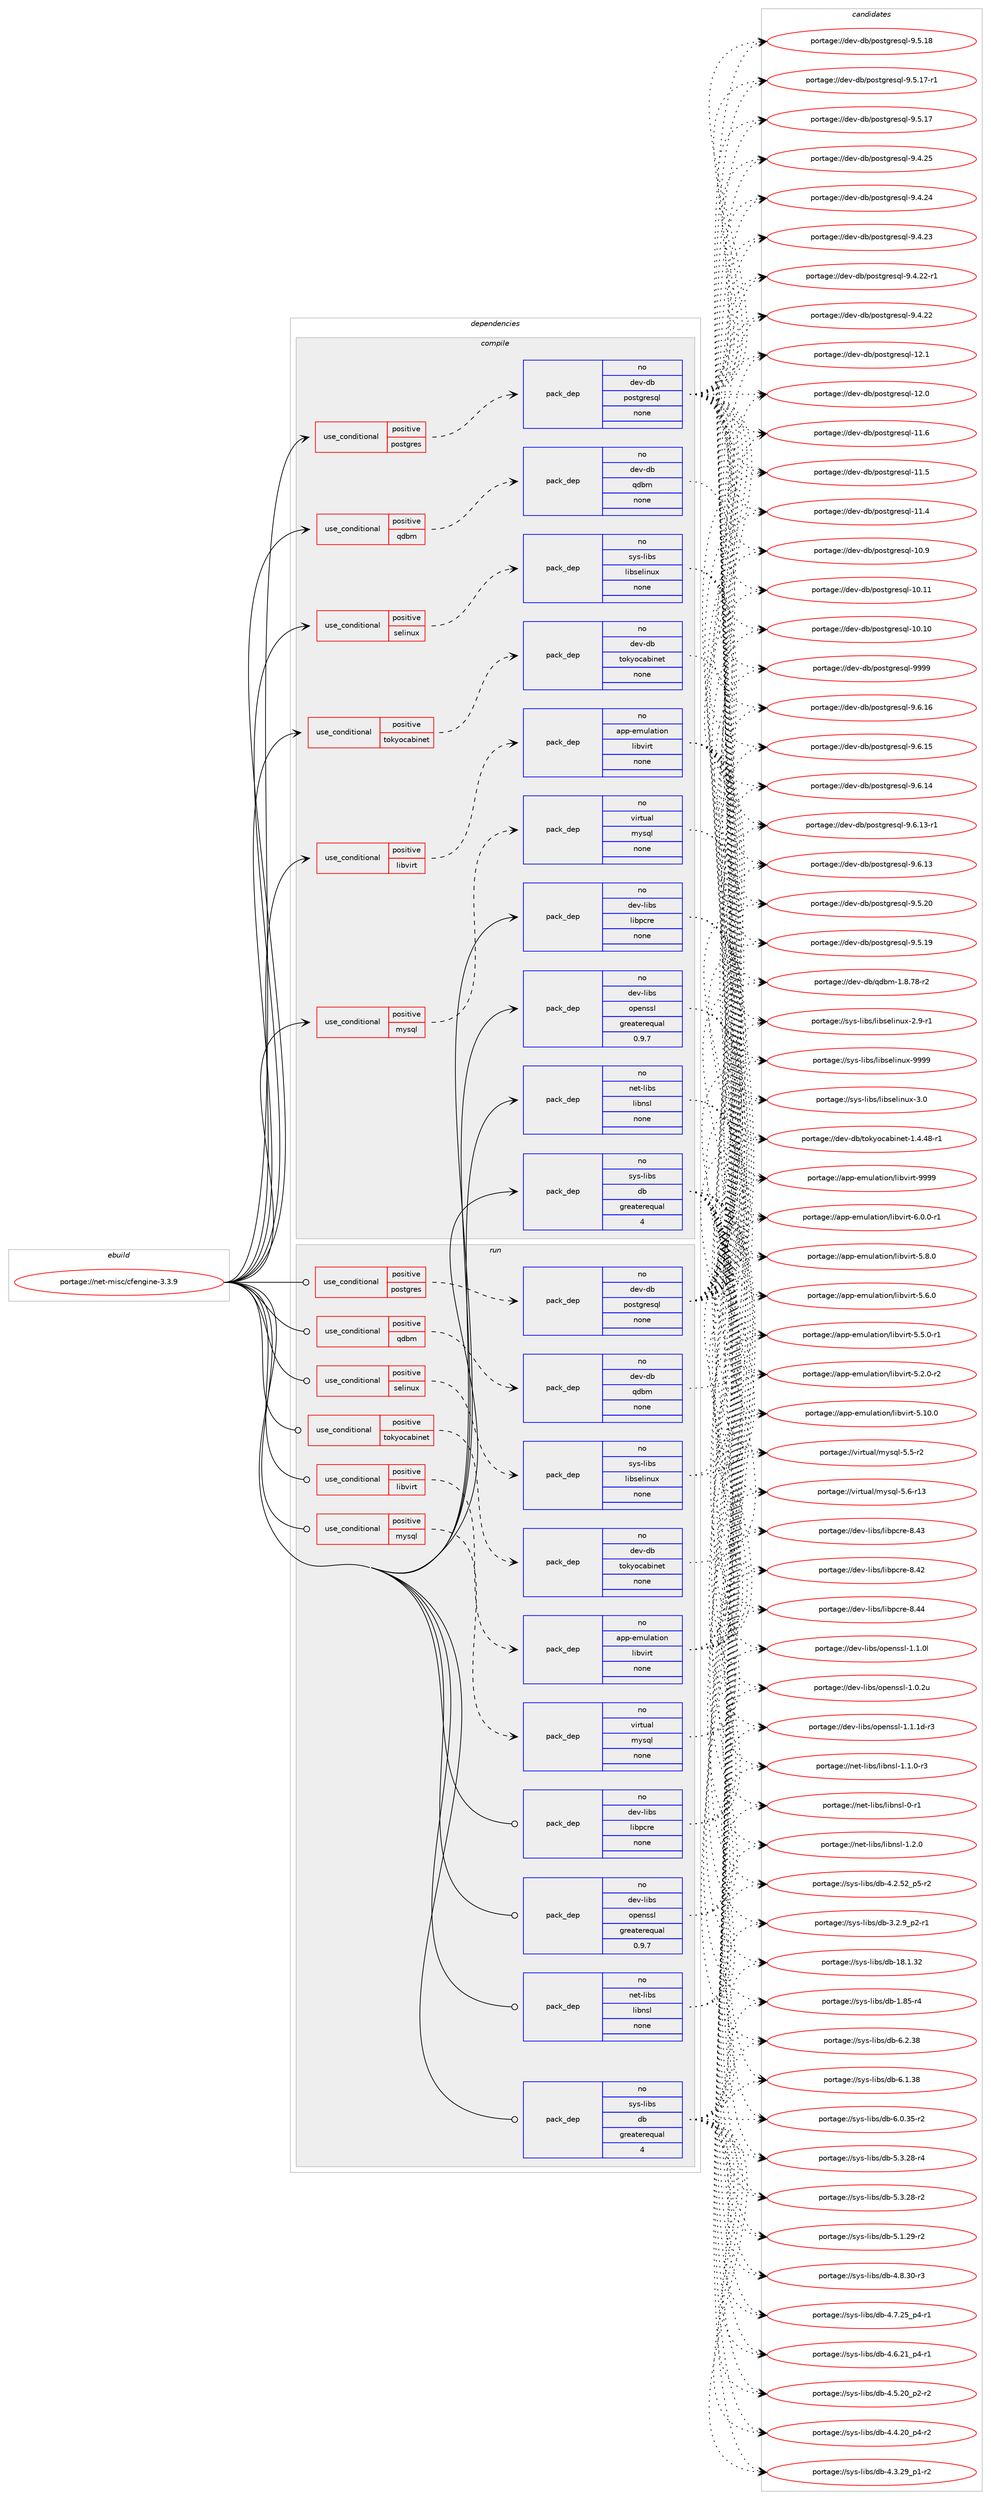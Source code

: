 digraph prolog {

# *************
# Graph options
# *************

newrank=true;
concentrate=true;
compound=true;
graph [rankdir=LR,fontname=Helvetica,fontsize=10,ranksep=1.5];#, ranksep=2.5, nodesep=0.2];
edge  [arrowhead=vee];
node  [fontname=Helvetica,fontsize=10];

# **********
# The ebuild
# **********

subgraph cluster_leftcol {
color=gray;
rank=same;
label=<<i>ebuild</i>>;
id [label="portage://net-misc/cfengine-3.3.9", color=red, width=4, href="../net-misc/cfengine-3.3.9.svg"];
}

# ****************
# The dependencies
# ****************

subgraph cluster_midcol {
color=gray;
label=<<i>dependencies</i>>;
subgraph cluster_compile {
fillcolor="#eeeeee";
style=filled;
label=<<i>compile</i>>;
subgraph cond27557 {
dependency131387 [label=<<TABLE BORDER="0" CELLBORDER="1" CELLSPACING="0" CELLPADDING="4"><TR><TD ROWSPAN="3" CELLPADDING="10">use_conditional</TD></TR><TR><TD>positive</TD></TR><TR><TD>libvirt</TD></TR></TABLE>>, shape=none, color=red];
subgraph pack101651 {
dependency131388 [label=<<TABLE BORDER="0" CELLBORDER="1" CELLSPACING="0" CELLPADDING="4" WIDTH="220"><TR><TD ROWSPAN="6" CELLPADDING="30">pack_dep</TD></TR><TR><TD WIDTH="110">no</TD></TR><TR><TD>app-emulation</TD></TR><TR><TD>libvirt</TD></TR><TR><TD>none</TD></TR><TR><TD></TD></TR></TABLE>>, shape=none, color=blue];
}
dependency131387:e -> dependency131388:w [weight=20,style="dashed",arrowhead="vee"];
}
id:e -> dependency131387:w [weight=20,style="solid",arrowhead="vee"];
subgraph cond27558 {
dependency131389 [label=<<TABLE BORDER="0" CELLBORDER="1" CELLSPACING="0" CELLPADDING="4"><TR><TD ROWSPAN="3" CELLPADDING="10">use_conditional</TD></TR><TR><TD>positive</TD></TR><TR><TD>mysql</TD></TR></TABLE>>, shape=none, color=red];
subgraph pack101652 {
dependency131390 [label=<<TABLE BORDER="0" CELLBORDER="1" CELLSPACING="0" CELLPADDING="4" WIDTH="220"><TR><TD ROWSPAN="6" CELLPADDING="30">pack_dep</TD></TR><TR><TD WIDTH="110">no</TD></TR><TR><TD>virtual</TD></TR><TR><TD>mysql</TD></TR><TR><TD>none</TD></TR><TR><TD></TD></TR></TABLE>>, shape=none, color=blue];
}
dependency131389:e -> dependency131390:w [weight=20,style="dashed",arrowhead="vee"];
}
id:e -> dependency131389:w [weight=20,style="solid",arrowhead="vee"];
subgraph cond27559 {
dependency131391 [label=<<TABLE BORDER="0" CELLBORDER="1" CELLSPACING="0" CELLPADDING="4"><TR><TD ROWSPAN="3" CELLPADDING="10">use_conditional</TD></TR><TR><TD>positive</TD></TR><TR><TD>postgres</TD></TR></TABLE>>, shape=none, color=red];
subgraph pack101653 {
dependency131392 [label=<<TABLE BORDER="0" CELLBORDER="1" CELLSPACING="0" CELLPADDING="4" WIDTH="220"><TR><TD ROWSPAN="6" CELLPADDING="30">pack_dep</TD></TR><TR><TD WIDTH="110">no</TD></TR><TR><TD>dev-db</TD></TR><TR><TD>postgresql</TD></TR><TR><TD>none</TD></TR><TR><TD></TD></TR></TABLE>>, shape=none, color=blue];
}
dependency131391:e -> dependency131392:w [weight=20,style="dashed",arrowhead="vee"];
}
id:e -> dependency131391:w [weight=20,style="solid",arrowhead="vee"];
subgraph cond27560 {
dependency131393 [label=<<TABLE BORDER="0" CELLBORDER="1" CELLSPACING="0" CELLPADDING="4"><TR><TD ROWSPAN="3" CELLPADDING="10">use_conditional</TD></TR><TR><TD>positive</TD></TR><TR><TD>qdbm</TD></TR></TABLE>>, shape=none, color=red];
subgraph pack101654 {
dependency131394 [label=<<TABLE BORDER="0" CELLBORDER="1" CELLSPACING="0" CELLPADDING="4" WIDTH="220"><TR><TD ROWSPAN="6" CELLPADDING="30">pack_dep</TD></TR><TR><TD WIDTH="110">no</TD></TR><TR><TD>dev-db</TD></TR><TR><TD>qdbm</TD></TR><TR><TD>none</TD></TR><TR><TD></TD></TR></TABLE>>, shape=none, color=blue];
}
dependency131393:e -> dependency131394:w [weight=20,style="dashed",arrowhead="vee"];
}
id:e -> dependency131393:w [weight=20,style="solid",arrowhead="vee"];
subgraph cond27561 {
dependency131395 [label=<<TABLE BORDER="0" CELLBORDER="1" CELLSPACING="0" CELLPADDING="4"><TR><TD ROWSPAN="3" CELLPADDING="10">use_conditional</TD></TR><TR><TD>positive</TD></TR><TR><TD>selinux</TD></TR></TABLE>>, shape=none, color=red];
subgraph pack101655 {
dependency131396 [label=<<TABLE BORDER="0" CELLBORDER="1" CELLSPACING="0" CELLPADDING="4" WIDTH="220"><TR><TD ROWSPAN="6" CELLPADDING="30">pack_dep</TD></TR><TR><TD WIDTH="110">no</TD></TR><TR><TD>sys-libs</TD></TR><TR><TD>libselinux</TD></TR><TR><TD>none</TD></TR><TR><TD></TD></TR></TABLE>>, shape=none, color=blue];
}
dependency131395:e -> dependency131396:w [weight=20,style="dashed",arrowhead="vee"];
}
id:e -> dependency131395:w [weight=20,style="solid",arrowhead="vee"];
subgraph cond27562 {
dependency131397 [label=<<TABLE BORDER="0" CELLBORDER="1" CELLSPACING="0" CELLPADDING="4"><TR><TD ROWSPAN="3" CELLPADDING="10">use_conditional</TD></TR><TR><TD>positive</TD></TR><TR><TD>tokyocabinet</TD></TR></TABLE>>, shape=none, color=red];
subgraph pack101656 {
dependency131398 [label=<<TABLE BORDER="0" CELLBORDER="1" CELLSPACING="0" CELLPADDING="4" WIDTH="220"><TR><TD ROWSPAN="6" CELLPADDING="30">pack_dep</TD></TR><TR><TD WIDTH="110">no</TD></TR><TR><TD>dev-db</TD></TR><TR><TD>tokyocabinet</TD></TR><TR><TD>none</TD></TR><TR><TD></TD></TR></TABLE>>, shape=none, color=blue];
}
dependency131397:e -> dependency131398:w [weight=20,style="dashed",arrowhead="vee"];
}
id:e -> dependency131397:w [weight=20,style="solid",arrowhead="vee"];
subgraph pack101657 {
dependency131399 [label=<<TABLE BORDER="0" CELLBORDER="1" CELLSPACING="0" CELLPADDING="4" WIDTH="220"><TR><TD ROWSPAN="6" CELLPADDING="30">pack_dep</TD></TR><TR><TD WIDTH="110">no</TD></TR><TR><TD>dev-libs</TD></TR><TR><TD>libpcre</TD></TR><TR><TD>none</TD></TR><TR><TD></TD></TR></TABLE>>, shape=none, color=blue];
}
id:e -> dependency131399:w [weight=20,style="solid",arrowhead="vee"];
subgraph pack101658 {
dependency131400 [label=<<TABLE BORDER="0" CELLBORDER="1" CELLSPACING="0" CELLPADDING="4" WIDTH="220"><TR><TD ROWSPAN="6" CELLPADDING="30">pack_dep</TD></TR><TR><TD WIDTH="110">no</TD></TR><TR><TD>dev-libs</TD></TR><TR><TD>openssl</TD></TR><TR><TD>greaterequal</TD></TR><TR><TD>0.9.7</TD></TR></TABLE>>, shape=none, color=blue];
}
id:e -> dependency131400:w [weight=20,style="solid",arrowhead="vee"];
subgraph pack101659 {
dependency131401 [label=<<TABLE BORDER="0" CELLBORDER="1" CELLSPACING="0" CELLPADDING="4" WIDTH="220"><TR><TD ROWSPAN="6" CELLPADDING="30">pack_dep</TD></TR><TR><TD WIDTH="110">no</TD></TR><TR><TD>net-libs</TD></TR><TR><TD>libnsl</TD></TR><TR><TD>none</TD></TR><TR><TD></TD></TR></TABLE>>, shape=none, color=blue];
}
id:e -> dependency131401:w [weight=20,style="solid",arrowhead="vee"];
subgraph pack101660 {
dependency131402 [label=<<TABLE BORDER="0" CELLBORDER="1" CELLSPACING="0" CELLPADDING="4" WIDTH="220"><TR><TD ROWSPAN="6" CELLPADDING="30">pack_dep</TD></TR><TR><TD WIDTH="110">no</TD></TR><TR><TD>sys-libs</TD></TR><TR><TD>db</TD></TR><TR><TD>greaterequal</TD></TR><TR><TD>4</TD></TR></TABLE>>, shape=none, color=blue];
}
id:e -> dependency131402:w [weight=20,style="solid",arrowhead="vee"];
}
subgraph cluster_compileandrun {
fillcolor="#eeeeee";
style=filled;
label=<<i>compile and run</i>>;
}
subgraph cluster_run {
fillcolor="#eeeeee";
style=filled;
label=<<i>run</i>>;
subgraph cond27563 {
dependency131403 [label=<<TABLE BORDER="0" CELLBORDER="1" CELLSPACING="0" CELLPADDING="4"><TR><TD ROWSPAN="3" CELLPADDING="10">use_conditional</TD></TR><TR><TD>positive</TD></TR><TR><TD>libvirt</TD></TR></TABLE>>, shape=none, color=red];
subgraph pack101661 {
dependency131404 [label=<<TABLE BORDER="0" CELLBORDER="1" CELLSPACING="0" CELLPADDING="4" WIDTH="220"><TR><TD ROWSPAN="6" CELLPADDING="30">pack_dep</TD></TR><TR><TD WIDTH="110">no</TD></TR><TR><TD>app-emulation</TD></TR><TR><TD>libvirt</TD></TR><TR><TD>none</TD></TR><TR><TD></TD></TR></TABLE>>, shape=none, color=blue];
}
dependency131403:e -> dependency131404:w [weight=20,style="dashed",arrowhead="vee"];
}
id:e -> dependency131403:w [weight=20,style="solid",arrowhead="odot"];
subgraph cond27564 {
dependency131405 [label=<<TABLE BORDER="0" CELLBORDER="1" CELLSPACING="0" CELLPADDING="4"><TR><TD ROWSPAN="3" CELLPADDING="10">use_conditional</TD></TR><TR><TD>positive</TD></TR><TR><TD>mysql</TD></TR></TABLE>>, shape=none, color=red];
subgraph pack101662 {
dependency131406 [label=<<TABLE BORDER="0" CELLBORDER="1" CELLSPACING="0" CELLPADDING="4" WIDTH="220"><TR><TD ROWSPAN="6" CELLPADDING="30">pack_dep</TD></TR><TR><TD WIDTH="110">no</TD></TR><TR><TD>virtual</TD></TR><TR><TD>mysql</TD></TR><TR><TD>none</TD></TR><TR><TD></TD></TR></TABLE>>, shape=none, color=blue];
}
dependency131405:e -> dependency131406:w [weight=20,style="dashed",arrowhead="vee"];
}
id:e -> dependency131405:w [weight=20,style="solid",arrowhead="odot"];
subgraph cond27565 {
dependency131407 [label=<<TABLE BORDER="0" CELLBORDER="1" CELLSPACING="0" CELLPADDING="4"><TR><TD ROWSPAN="3" CELLPADDING="10">use_conditional</TD></TR><TR><TD>positive</TD></TR><TR><TD>postgres</TD></TR></TABLE>>, shape=none, color=red];
subgraph pack101663 {
dependency131408 [label=<<TABLE BORDER="0" CELLBORDER="1" CELLSPACING="0" CELLPADDING="4" WIDTH="220"><TR><TD ROWSPAN="6" CELLPADDING="30">pack_dep</TD></TR><TR><TD WIDTH="110">no</TD></TR><TR><TD>dev-db</TD></TR><TR><TD>postgresql</TD></TR><TR><TD>none</TD></TR><TR><TD></TD></TR></TABLE>>, shape=none, color=blue];
}
dependency131407:e -> dependency131408:w [weight=20,style="dashed",arrowhead="vee"];
}
id:e -> dependency131407:w [weight=20,style="solid",arrowhead="odot"];
subgraph cond27566 {
dependency131409 [label=<<TABLE BORDER="0" CELLBORDER="1" CELLSPACING="0" CELLPADDING="4"><TR><TD ROWSPAN="3" CELLPADDING="10">use_conditional</TD></TR><TR><TD>positive</TD></TR><TR><TD>qdbm</TD></TR></TABLE>>, shape=none, color=red];
subgraph pack101664 {
dependency131410 [label=<<TABLE BORDER="0" CELLBORDER="1" CELLSPACING="0" CELLPADDING="4" WIDTH="220"><TR><TD ROWSPAN="6" CELLPADDING="30">pack_dep</TD></TR><TR><TD WIDTH="110">no</TD></TR><TR><TD>dev-db</TD></TR><TR><TD>qdbm</TD></TR><TR><TD>none</TD></TR><TR><TD></TD></TR></TABLE>>, shape=none, color=blue];
}
dependency131409:e -> dependency131410:w [weight=20,style="dashed",arrowhead="vee"];
}
id:e -> dependency131409:w [weight=20,style="solid",arrowhead="odot"];
subgraph cond27567 {
dependency131411 [label=<<TABLE BORDER="0" CELLBORDER="1" CELLSPACING="0" CELLPADDING="4"><TR><TD ROWSPAN="3" CELLPADDING="10">use_conditional</TD></TR><TR><TD>positive</TD></TR><TR><TD>selinux</TD></TR></TABLE>>, shape=none, color=red];
subgraph pack101665 {
dependency131412 [label=<<TABLE BORDER="0" CELLBORDER="1" CELLSPACING="0" CELLPADDING="4" WIDTH="220"><TR><TD ROWSPAN="6" CELLPADDING="30">pack_dep</TD></TR><TR><TD WIDTH="110">no</TD></TR><TR><TD>sys-libs</TD></TR><TR><TD>libselinux</TD></TR><TR><TD>none</TD></TR><TR><TD></TD></TR></TABLE>>, shape=none, color=blue];
}
dependency131411:e -> dependency131412:w [weight=20,style="dashed",arrowhead="vee"];
}
id:e -> dependency131411:w [weight=20,style="solid",arrowhead="odot"];
subgraph cond27568 {
dependency131413 [label=<<TABLE BORDER="0" CELLBORDER="1" CELLSPACING="0" CELLPADDING="4"><TR><TD ROWSPAN="3" CELLPADDING="10">use_conditional</TD></TR><TR><TD>positive</TD></TR><TR><TD>tokyocabinet</TD></TR></TABLE>>, shape=none, color=red];
subgraph pack101666 {
dependency131414 [label=<<TABLE BORDER="0" CELLBORDER="1" CELLSPACING="0" CELLPADDING="4" WIDTH="220"><TR><TD ROWSPAN="6" CELLPADDING="30">pack_dep</TD></TR><TR><TD WIDTH="110">no</TD></TR><TR><TD>dev-db</TD></TR><TR><TD>tokyocabinet</TD></TR><TR><TD>none</TD></TR><TR><TD></TD></TR></TABLE>>, shape=none, color=blue];
}
dependency131413:e -> dependency131414:w [weight=20,style="dashed",arrowhead="vee"];
}
id:e -> dependency131413:w [weight=20,style="solid",arrowhead="odot"];
subgraph pack101667 {
dependency131415 [label=<<TABLE BORDER="0" CELLBORDER="1" CELLSPACING="0" CELLPADDING="4" WIDTH="220"><TR><TD ROWSPAN="6" CELLPADDING="30">pack_dep</TD></TR><TR><TD WIDTH="110">no</TD></TR><TR><TD>dev-libs</TD></TR><TR><TD>libpcre</TD></TR><TR><TD>none</TD></TR><TR><TD></TD></TR></TABLE>>, shape=none, color=blue];
}
id:e -> dependency131415:w [weight=20,style="solid",arrowhead="odot"];
subgraph pack101668 {
dependency131416 [label=<<TABLE BORDER="0" CELLBORDER="1" CELLSPACING="0" CELLPADDING="4" WIDTH="220"><TR><TD ROWSPAN="6" CELLPADDING="30">pack_dep</TD></TR><TR><TD WIDTH="110">no</TD></TR><TR><TD>dev-libs</TD></TR><TR><TD>openssl</TD></TR><TR><TD>greaterequal</TD></TR><TR><TD>0.9.7</TD></TR></TABLE>>, shape=none, color=blue];
}
id:e -> dependency131416:w [weight=20,style="solid",arrowhead="odot"];
subgraph pack101669 {
dependency131417 [label=<<TABLE BORDER="0" CELLBORDER="1" CELLSPACING="0" CELLPADDING="4" WIDTH="220"><TR><TD ROWSPAN="6" CELLPADDING="30">pack_dep</TD></TR><TR><TD WIDTH="110">no</TD></TR><TR><TD>net-libs</TD></TR><TR><TD>libnsl</TD></TR><TR><TD>none</TD></TR><TR><TD></TD></TR></TABLE>>, shape=none, color=blue];
}
id:e -> dependency131417:w [weight=20,style="solid",arrowhead="odot"];
subgraph pack101670 {
dependency131418 [label=<<TABLE BORDER="0" CELLBORDER="1" CELLSPACING="0" CELLPADDING="4" WIDTH="220"><TR><TD ROWSPAN="6" CELLPADDING="30">pack_dep</TD></TR><TR><TD WIDTH="110">no</TD></TR><TR><TD>sys-libs</TD></TR><TR><TD>db</TD></TR><TR><TD>greaterequal</TD></TR><TR><TD>4</TD></TR></TABLE>>, shape=none, color=blue];
}
id:e -> dependency131418:w [weight=20,style="solid",arrowhead="odot"];
}
}

# **************
# The candidates
# **************

subgraph cluster_choices {
rank=same;
color=gray;
label=<<i>candidates</i>>;

subgraph choice101651 {
color=black;
nodesep=1;
choice97112112451011091171089711610511111047108105981181051141164557575757 [label="portage://app-emulation/libvirt-9999", color=red, width=4,href="../app-emulation/libvirt-9999.svg"];
choice97112112451011091171089711610511111047108105981181051141164554464846484511449 [label="portage://app-emulation/libvirt-6.0.0-r1", color=red, width=4,href="../app-emulation/libvirt-6.0.0-r1.svg"];
choice9711211245101109117108971161051111104710810598118105114116455346564648 [label="portage://app-emulation/libvirt-5.8.0", color=red, width=4,href="../app-emulation/libvirt-5.8.0.svg"];
choice9711211245101109117108971161051111104710810598118105114116455346544648 [label="portage://app-emulation/libvirt-5.6.0", color=red, width=4,href="../app-emulation/libvirt-5.6.0.svg"];
choice97112112451011091171089711610511111047108105981181051141164553465346484511449 [label="portage://app-emulation/libvirt-5.5.0-r1", color=red, width=4,href="../app-emulation/libvirt-5.5.0-r1.svg"];
choice97112112451011091171089711610511111047108105981181051141164553465046484511450 [label="portage://app-emulation/libvirt-5.2.0-r2", color=red, width=4,href="../app-emulation/libvirt-5.2.0-r2.svg"];
choice971121124510110911710897116105111110471081059811810511411645534649484648 [label="portage://app-emulation/libvirt-5.10.0", color=red, width=4,href="../app-emulation/libvirt-5.10.0.svg"];
dependency131388:e -> choice97112112451011091171089711610511111047108105981181051141164557575757:w [style=dotted,weight="100"];
dependency131388:e -> choice97112112451011091171089711610511111047108105981181051141164554464846484511449:w [style=dotted,weight="100"];
dependency131388:e -> choice9711211245101109117108971161051111104710810598118105114116455346564648:w [style=dotted,weight="100"];
dependency131388:e -> choice9711211245101109117108971161051111104710810598118105114116455346544648:w [style=dotted,weight="100"];
dependency131388:e -> choice97112112451011091171089711610511111047108105981181051141164553465346484511449:w [style=dotted,weight="100"];
dependency131388:e -> choice97112112451011091171089711610511111047108105981181051141164553465046484511450:w [style=dotted,weight="100"];
dependency131388:e -> choice971121124510110911710897116105111110471081059811810511411645534649484648:w [style=dotted,weight="100"];
}
subgraph choice101652 {
color=black;
nodesep=1;
choice118105114116117971084710912111511310845534654451144951 [label="portage://virtual/mysql-5.6-r13", color=red, width=4,href="../virtual/mysql-5.6-r13.svg"];
choice1181051141161179710847109121115113108455346534511450 [label="portage://virtual/mysql-5.5-r2", color=red, width=4,href="../virtual/mysql-5.5-r2.svg"];
dependency131390:e -> choice118105114116117971084710912111511310845534654451144951:w [style=dotted,weight="100"];
dependency131390:e -> choice1181051141161179710847109121115113108455346534511450:w [style=dotted,weight="100"];
}
subgraph choice101653 {
color=black;
nodesep=1;
choice1001011184510098471121111151161031141011151131084557575757 [label="portage://dev-db/postgresql-9999", color=red, width=4,href="../dev-db/postgresql-9999.svg"];
choice10010111845100984711211111511610311410111511310845574654464954 [label="portage://dev-db/postgresql-9.6.16", color=red, width=4,href="../dev-db/postgresql-9.6.16.svg"];
choice10010111845100984711211111511610311410111511310845574654464953 [label="portage://dev-db/postgresql-9.6.15", color=red, width=4,href="../dev-db/postgresql-9.6.15.svg"];
choice10010111845100984711211111511610311410111511310845574654464952 [label="portage://dev-db/postgresql-9.6.14", color=red, width=4,href="../dev-db/postgresql-9.6.14.svg"];
choice100101118451009847112111115116103114101115113108455746544649514511449 [label="portage://dev-db/postgresql-9.6.13-r1", color=red, width=4,href="../dev-db/postgresql-9.6.13-r1.svg"];
choice10010111845100984711211111511610311410111511310845574654464951 [label="portage://dev-db/postgresql-9.6.13", color=red, width=4,href="../dev-db/postgresql-9.6.13.svg"];
choice10010111845100984711211111511610311410111511310845574653465048 [label="portage://dev-db/postgresql-9.5.20", color=red, width=4,href="../dev-db/postgresql-9.5.20.svg"];
choice10010111845100984711211111511610311410111511310845574653464957 [label="portage://dev-db/postgresql-9.5.19", color=red, width=4,href="../dev-db/postgresql-9.5.19.svg"];
choice10010111845100984711211111511610311410111511310845574653464956 [label="portage://dev-db/postgresql-9.5.18", color=red, width=4,href="../dev-db/postgresql-9.5.18.svg"];
choice100101118451009847112111115116103114101115113108455746534649554511449 [label="portage://dev-db/postgresql-9.5.17-r1", color=red, width=4,href="../dev-db/postgresql-9.5.17-r1.svg"];
choice10010111845100984711211111511610311410111511310845574653464955 [label="portage://dev-db/postgresql-9.5.17", color=red, width=4,href="../dev-db/postgresql-9.5.17.svg"];
choice10010111845100984711211111511610311410111511310845574652465053 [label="portage://dev-db/postgresql-9.4.25", color=red, width=4,href="../dev-db/postgresql-9.4.25.svg"];
choice10010111845100984711211111511610311410111511310845574652465052 [label="portage://dev-db/postgresql-9.4.24", color=red, width=4,href="../dev-db/postgresql-9.4.24.svg"];
choice10010111845100984711211111511610311410111511310845574652465051 [label="portage://dev-db/postgresql-9.4.23", color=red, width=4,href="../dev-db/postgresql-9.4.23.svg"];
choice100101118451009847112111115116103114101115113108455746524650504511449 [label="portage://dev-db/postgresql-9.4.22-r1", color=red, width=4,href="../dev-db/postgresql-9.4.22-r1.svg"];
choice10010111845100984711211111511610311410111511310845574652465050 [label="portage://dev-db/postgresql-9.4.22", color=red, width=4,href="../dev-db/postgresql-9.4.22.svg"];
choice1001011184510098471121111151161031141011151131084549504649 [label="portage://dev-db/postgresql-12.1", color=red, width=4,href="../dev-db/postgresql-12.1.svg"];
choice1001011184510098471121111151161031141011151131084549504648 [label="portage://dev-db/postgresql-12.0", color=red, width=4,href="../dev-db/postgresql-12.0.svg"];
choice1001011184510098471121111151161031141011151131084549494654 [label="portage://dev-db/postgresql-11.6", color=red, width=4,href="../dev-db/postgresql-11.6.svg"];
choice1001011184510098471121111151161031141011151131084549494653 [label="portage://dev-db/postgresql-11.5", color=red, width=4,href="../dev-db/postgresql-11.5.svg"];
choice1001011184510098471121111151161031141011151131084549494652 [label="portage://dev-db/postgresql-11.4", color=red, width=4,href="../dev-db/postgresql-11.4.svg"];
choice1001011184510098471121111151161031141011151131084549484657 [label="portage://dev-db/postgresql-10.9", color=red, width=4,href="../dev-db/postgresql-10.9.svg"];
choice100101118451009847112111115116103114101115113108454948464949 [label="portage://dev-db/postgresql-10.11", color=red, width=4,href="../dev-db/postgresql-10.11.svg"];
choice100101118451009847112111115116103114101115113108454948464948 [label="portage://dev-db/postgresql-10.10", color=red, width=4,href="../dev-db/postgresql-10.10.svg"];
dependency131392:e -> choice1001011184510098471121111151161031141011151131084557575757:w [style=dotted,weight="100"];
dependency131392:e -> choice10010111845100984711211111511610311410111511310845574654464954:w [style=dotted,weight="100"];
dependency131392:e -> choice10010111845100984711211111511610311410111511310845574654464953:w [style=dotted,weight="100"];
dependency131392:e -> choice10010111845100984711211111511610311410111511310845574654464952:w [style=dotted,weight="100"];
dependency131392:e -> choice100101118451009847112111115116103114101115113108455746544649514511449:w [style=dotted,weight="100"];
dependency131392:e -> choice10010111845100984711211111511610311410111511310845574654464951:w [style=dotted,weight="100"];
dependency131392:e -> choice10010111845100984711211111511610311410111511310845574653465048:w [style=dotted,weight="100"];
dependency131392:e -> choice10010111845100984711211111511610311410111511310845574653464957:w [style=dotted,weight="100"];
dependency131392:e -> choice10010111845100984711211111511610311410111511310845574653464956:w [style=dotted,weight="100"];
dependency131392:e -> choice100101118451009847112111115116103114101115113108455746534649554511449:w [style=dotted,weight="100"];
dependency131392:e -> choice10010111845100984711211111511610311410111511310845574653464955:w [style=dotted,weight="100"];
dependency131392:e -> choice10010111845100984711211111511610311410111511310845574652465053:w [style=dotted,weight="100"];
dependency131392:e -> choice10010111845100984711211111511610311410111511310845574652465052:w [style=dotted,weight="100"];
dependency131392:e -> choice10010111845100984711211111511610311410111511310845574652465051:w [style=dotted,weight="100"];
dependency131392:e -> choice100101118451009847112111115116103114101115113108455746524650504511449:w [style=dotted,weight="100"];
dependency131392:e -> choice10010111845100984711211111511610311410111511310845574652465050:w [style=dotted,weight="100"];
dependency131392:e -> choice1001011184510098471121111151161031141011151131084549504649:w [style=dotted,weight="100"];
dependency131392:e -> choice1001011184510098471121111151161031141011151131084549504648:w [style=dotted,weight="100"];
dependency131392:e -> choice1001011184510098471121111151161031141011151131084549494654:w [style=dotted,weight="100"];
dependency131392:e -> choice1001011184510098471121111151161031141011151131084549494653:w [style=dotted,weight="100"];
dependency131392:e -> choice1001011184510098471121111151161031141011151131084549494652:w [style=dotted,weight="100"];
dependency131392:e -> choice1001011184510098471121111151161031141011151131084549484657:w [style=dotted,weight="100"];
dependency131392:e -> choice100101118451009847112111115116103114101115113108454948464949:w [style=dotted,weight="100"];
dependency131392:e -> choice100101118451009847112111115116103114101115113108454948464948:w [style=dotted,weight="100"];
}
subgraph choice101654 {
color=black;
nodesep=1;
choice10010111845100984711310098109454946564655564511450 [label="portage://dev-db/qdbm-1.8.78-r2", color=red, width=4,href="../dev-db/qdbm-1.8.78-r2.svg"];
dependency131394:e -> choice10010111845100984711310098109454946564655564511450:w [style=dotted,weight="100"];
}
subgraph choice101655 {
color=black;
nodesep=1;
choice115121115451081059811547108105981151011081051101171204557575757 [label="portage://sys-libs/libselinux-9999", color=red, width=4,href="../sys-libs/libselinux-9999.svg"];
choice1151211154510810598115471081059811510110810511011712045514648 [label="portage://sys-libs/libselinux-3.0", color=red, width=4,href="../sys-libs/libselinux-3.0.svg"];
choice11512111545108105981154710810598115101108105110117120455046574511449 [label="portage://sys-libs/libselinux-2.9-r1", color=red, width=4,href="../sys-libs/libselinux-2.9-r1.svg"];
dependency131396:e -> choice115121115451081059811547108105981151011081051101171204557575757:w [style=dotted,weight="100"];
dependency131396:e -> choice1151211154510810598115471081059811510110810511011712045514648:w [style=dotted,weight="100"];
dependency131396:e -> choice11512111545108105981154710810598115101108105110117120455046574511449:w [style=dotted,weight="100"];
}
subgraph choice101656 {
color=black;
nodesep=1;
choice100101118451009847116111107121111999798105110101116454946524652564511449 [label="portage://dev-db/tokyocabinet-1.4.48-r1", color=red, width=4,href="../dev-db/tokyocabinet-1.4.48-r1.svg"];
dependency131398:e -> choice100101118451009847116111107121111999798105110101116454946524652564511449:w [style=dotted,weight="100"];
}
subgraph choice101657 {
color=black;
nodesep=1;
choice10010111845108105981154710810598112991141014556465252 [label="portage://dev-libs/libpcre-8.44", color=red, width=4,href="../dev-libs/libpcre-8.44.svg"];
choice10010111845108105981154710810598112991141014556465251 [label="portage://dev-libs/libpcre-8.43", color=red, width=4,href="../dev-libs/libpcre-8.43.svg"];
choice10010111845108105981154710810598112991141014556465250 [label="portage://dev-libs/libpcre-8.42", color=red, width=4,href="../dev-libs/libpcre-8.42.svg"];
dependency131399:e -> choice10010111845108105981154710810598112991141014556465252:w [style=dotted,weight="100"];
dependency131399:e -> choice10010111845108105981154710810598112991141014556465251:w [style=dotted,weight="100"];
dependency131399:e -> choice10010111845108105981154710810598112991141014556465250:w [style=dotted,weight="100"];
}
subgraph choice101658 {
color=black;
nodesep=1;
choice1001011184510810598115471111121011101151151084549464946491004511451 [label="portage://dev-libs/openssl-1.1.1d-r3", color=red, width=4,href="../dev-libs/openssl-1.1.1d-r3.svg"];
choice100101118451081059811547111112101110115115108454946494648108 [label="portage://dev-libs/openssl-1.1.0l", color=red, width=4,href="../dev-libs/openssl-1.1.0l.svg"];
choice100101118451081059811547111112101110115115108454946484650117 [label="portage://dev-libs/openssl-1.0.2u", color=red, width=4,href="../dev-libs/openssl-1.0.2u.svg"];
dependency131400:e -> choice1001011184510810598115471111121011101151151084549464946491004511451:w [style=dotted,weight="100"];
dependency131400:e -> choice100101118451081059811547111112101110115115108454946494648108:w [style=dotted,weight="100"];
dependency131400:e -> choice100101118451081059811547111112101110115115108454946484650117:w [style=dotted,weight="100"];
}
subgraph choice101659 {
color=black;
nodesep=1;
choice11010111645108105981154710810598110115108454946504648 [label="portage://net-libs/libnsl-1.2.0", color=red, width=4,href="../net-libs/libnsl-1.2.0.svg"];
choice110101116451081059811547108105981101151084549464946484511451 [label="portage://net-libs/libnsl-1.1.0-r3", color=red, width=4,href="../net-libs/libnsl-1.1.0-r3.svg"];
choice1101011164510810598115471081059811011510845484511449 [label="portage://net-libs/libnsl-0-r1", color=red, width=4,href="../net-libs/libnsl-0-r1.svg"];
dependency131401:e -> choice11010111645108105981154710810598110115108454946504648:w [style=dotted,weight="100"];
dependency131401:e -> choice110101116451081059811547108105981101151084549464946484511451:w [style=dotted,weight="100"];
dependency131401:e -> choice1101011164510810598115471081059811011510845484511449:w [style=dotted,weight="100"];
}
subgraph choice101660 {
color=black;
nodesep=1;
choice1151211154510810598115471009845544650465156 [label="portage://sys-libs/db-6.2.38", color=red, width=4,href="../sys-libs/db-6.2.38.svg"];
choice1151211154510810598115471009845544649465156 [label="portage://sys-libs/db-6.1.38", color=red, width=4,href="../sys-libs/db-6.1.38.svg"];
choice11512111545108105981154710098455446484651534511450 [label="portage://sys-libs/db-6.0.35-r2", color=red, width=4,href="../sys-libs/db-6.0.35-r2.svg"];
choice11512111545108105981154710098455346514650564511452 [label="portage://sys-libs/db-5.3.28-r4", color=red, width=4,href="../sys-libs/db-5.3.28-r4.svg"];
choice11512111545108105981154710098455346514650564511450 [label="portage://sys-libs/db-5.3.28-r2", color=red, width=4,href="../sys-libs/db-5.3.28-r2.svg"];
choice11512111545108105981154710098455346494650574511450 [label="portage://sys-libs/db-5.1.29-r2", color=red, width=4,href="../sys-libs/db-5.1.29-r2.svg"];
choice11512111545108105981154710098455246564651484511451 [label="portage://sys-libs/db-4.8.30-r3", color=red, width=4,href="../sys-libs/db-4.8.30-r3.svg"];
choice115121115451081059811547100984552465546505395112524511449 [label="portage://sys-libs/db-4.7.25_p4-r1", color=red, width=4,href="../sys-libs/db-4.7.25_p4-r1.svg"];
choice115121115451081059811547100984552465446504995112524511449 [label="portage://sys-libs/db-4.6.21_p4-r1", color=red, width=4,href="../sys-libs/db-4.6.21_p4-r1.svg"];
choice115121115451081059811547100984552465346504895112504511450 [label="portage://sys-libs/db-4.5.20_p2-r2", color=red, width=4,href="../sys-libs/db-4.5.20_p2-r2.svg"];
choice115121115451081059811547100984552465246504895112524511450 [label="portage://sys-libs/db-4.4.20_p4-r2", color=red, width=4,href="../sys-libs/db-4.4.20_p4-r2.svg"];
choice115121115451081059811547100984552465146505795112494511450 [label="portage://sys-libs/db-4.3.29_p1-r2", color=red, width=4,href="../sys-libs/db-4.3.29_p1-r2.svg"];
choice115121115451081059811547100984552465046535095112534511450 [label="portage://sys-libs/db-4.2.52_p5-r2", color=red, width=4,href="../sys-libs/db-4.2.52_p5-r2.svg"];
choice1151211154510810598115471009845514650465795112504511449 [label="portage://sys-libs/db-3.2.9_p2-r1", color=red, width=4,href="../sys-libs/db-3.2.9_p2-r1.svg"];
choice115121115451081059811547100984549564649465150 [label="portage://sys-libs/db-18.1.32", color=red, width=4,href="../sys-libs/db-18.1.32.svg"];
choice1151211154510810598115471009845494656534511452 [label="portage://sys-libs/db-1.85-r4", color=red, width=4,href="../sys-libs/db-1.85-r4.svg"];
dependency131402:e -> choice1151211154510810598115471009845544650465156:w [style=dotted,weight="100"];
dependency131402:e -> choice1151211154510810598115471009845544649465156:w [style=dotted,weight="100"];
dependency131402:e -> choice11512111545108105981154710098455446484651534511450:w [style=dotted,weight="100"];
dependency131402:e -> choice11512111545108105981154710098455346514650564511452:w [style=dotted,weight="100"];
dependency131402:e -> choice11512111545108105981154710098455346514650564511450:w [style=dotted,weight="100"];
dependency131402:e -> choice11512111545108105981154710098455346494650574511450:w [style=dotted,weight="100"];
dependency131402:e -> choice11512111545108105981154710098455246564651484511451:w [style=dotted,weight="100"];
dependency131402:e -> choice115121115451081059811547100984552465546505395112524511449:w [style=dotted,weight="100"];
dependency131402:e -> choice115121115451081059811547100984552465446504995112524511449:w [style=dotted,weight="100"];
dependency131402:e -> choice115121115451081059811547100984552465346504895112504511450:w [style=dotted,weight="100"];
dependency131402:e -> choice115121115451081059811547100984552465246504895112524511450:w [style=dotted,weight="100"];
dependency131402:e -> choice115121115451081059811547100984552465146505795112494511450:w [style=dotted,weight="100"];
dependency131402:e -> choice115121115451081059811547100984552465046535095112534511450:w [style=dotted,weight="100"];
dependency131402:e -> choice1151211154510810598115471009845514650465795112504511449:w [style=dotted,weight="100"];
dependency131402:e -> choice115121115451081059811547100984549564649465150:w [style=dotted,weight="100"];
dependency131402:e -> choice1151211154510810598115471009845494656534511452:w [style=dotted,weight="100"];
}
subgraph choice101661 {
color=black;
nodesep=1;
choice97112112451011091171089711610511111047108105981181051141164557575757 [label="portage://app-emulation/libvirt-9999", color=red, width=4,href="../app-emulation/libvirt-9999.svg"];
choice97112112451011091171089711610511111047108105981181051141164554464846484511449 [label="portage://app-emulation/libvirt-6.0.0-r1", color=red, width=4,href="../app-emulation/libvirt-6.0.0-r1.svg"];
choice9711211245101109117108971161051111104710810598118105114116455346564648 [label="portage://app-emulation/libvirt-5.8.0", color=red, width=4,href="../app-emulation/libvirt-5.8.0.svg"];
choice9711211245101109117108971161051111104710810598118105114116455346544648 [label="portage://app-emulation/libvirt-5.6.0", color=red, width=4,href="../app-emulation/libvirt-5.6.0.svg"];
choice97112112451011091171089711610511111047108105981181051141164553465346484511449 [label="portage://app-emulation/libvirt-5.5.0-r1", color=red, width=4,href="../app-emulation/libvirt-5.5.0-r1.svg"];
choice97112112451011091171089711610511111047108105981181051141164553465046484511450 [label="portage://app-emulation/libvirt-5.2.0-r2", color=red, width=4,href="../app-emulation/libvirt-5.2.0-r2.svg"];
choice971121124510110911710897116105111110471081059811810511411645534649484648 [label="portage://app-emulation/libvirt-5.10.0", color=red, width=4,href="../app-emulation/libvirt-5.10.0.svg"];
dependency131404:e -> choice97112112451011091171089711610511111047108105981181051141164557575757:w [style=dotted,weight="100"];
dependency131404:e -> choice97112112451011091171089711610511111047108105981181051141164554464846484511449:w [style=dotted,weight="100"];
dependency131404:e -> choice9711211245101109117108971161051111104710810598118105114116455346564648:w [style=dotted,weight="100"];
dependency131404:e -> choice9711211245101109117108971161051111104710810598118105114116455346544648:w [style=dotted,weight="100"];
dependency131404:e -> choice97112112451011091171089711610511111047108105981181051141164553465346484511449:w [style=dotted,weight="100"];
dependency131404:e -> choice97112112451011091171089711610511111047108105981181051141164553465046484511450:w [style=dotted,weight="100"];
dependency131404:e -> choice971121124510110911710897116105111110471081059811810511411645534649484648:w [style=dotted,weight="100"];
}
subgraph choice101662 {
color=black;
nodesep=1;
choice118105114116117971084710912111511310845534654451144951 [label="portage://virtual/mysql-5.6-r13", color=red, width=4,href="../virtual/mysql-5.6-r13.svg"];
choice1181051141161179710847109121115113108455346534511450 [label="portage://virtual/mysql-5.5-r2", color=red, width=4,href="../virtual/mysql-5.5-r2.svg"];
dependency131406:e -> choice118105114116117971084710912111511310845534654451144951:w [style=dotted,weight="100"];
dependency131406:e -> choice1181051141161179710847109121115113108455346534511450:w [style=dotted,weight="100"];
}
subgraph choice101663 {
color=black;
nodesep=1;
choice1001011184510098471121111151161031141011151131084557575757 [label="portage://dev-db/postgresql-9999", color=red, width=4,href="../dev-db/postgresql-9999.svg"];
choice10010111845100984711211111511610311410111511310845574654464954 [label="portage://dev-db/postgresql-9.6.16", color=red, width=4,href="../dev-db/postgresql-9.6.16.svg"];
choice10010111845100984711211111511610311410111511310845574654464953 [label="portage://dev-db/postgresql-9.6.15", color=red, width=4,href="../dev-db/postgresql-9.6.15.svg"];
choice10010111845100984711211111511610311410111511310845574654464952 [label="portage://dev-db/postgresql-9.6.14", color=red, width=4,href="../dev-db/postgresql-9.6.14.svg"];
choice100101118451009847112111115116103114101115113108455746544649514511449 [label="portage://dev-db/postgresql-9.6.13-r1", color=red, width=4,href="../dev-db/postgresql-9.6.13-r1.svg"];
choice10010111845100984711211111511610311410111511310845574654464951 [label="portage://dev-db/postgresql-9.6.13", color=red, width=4,href="../dev-db/postgresql-9.6.13.svg"];
choice10010111845100984711211111511610311410111511310845574653465048 [label="portage://dev-db/postgresql-9.5.20", color=red, width=4,href="../dev-db/postgresql-9.5.20.svg"];
choice10010111845100984711211111511610311410111511310845574653464957 [label="portage://dev-db/postgresql-9.5.19", color=red, width=4,href="../dev-db/postgresql-9.5.19.svg"];
choice10010111845100984711211111511610311410111511310845574653464956 [label="portage://dev-db/postgresql-9.5.18", color=red, width=4,href="../dev-db/postgresql-9.5.18.svg"];
choice100101118451009847112111115116103114101115113108455746534649554511449 [label="portage://dev-db/postgresql-9.5.17-r1", color=red, width=4,href="../dev-db/postgresql-9.5.17-r1.svg"];
choice10010111845100984711211111511610311410111511310845574653464955 [label="portage://dev-db/postgresql-9.5.17", color=red, width=4,href="../dev-db/postgresql-9.5.17.svg"];
choice10010111845100984711211111511610311410111511310845574652465053 [label="portage://dev-db/postgresql-9.4.25", color=red, width=4,href="../dev-db/postgresql-9.4.25.svg"];
choice10010111845100984711211111511610311410111511310845574652465052 [label="portage://dev-db/postgresql-9.4.24", color=red, width=4,href="../dev-db/postgresql-9.4.24.svg"];
choice10010111845100984711211111511610311410111511310845574652465051 [label="portage://dev-db/postgresql-9.4.23", color=red, width=4,href="../dev-db/postgresql-9.4.23.svg"];
choice100101118451009847112111115116103114101115113108455746524650504511449 [label="portage://dev-db/postgresql-9.4.22-r1", color=red, width=4,href="../dev-db/postgresql-9.4.22-r1.svg"];
choice10010111845100984711211111511610311410111511310845574652465050 [label="portage://dev-db/postgresql-9.4.22", color=red, width=4,href="../dev-db/postgresql-9.4.22.svg"];
choice1001011184510098471121111151161031141011151131084549504649 [label="portage://dev-db/postgresql-12.1", color=red, width=4,href="../dev-db/postgresql-12.1.svg"];
choice1001011184510098471121111151161031141011151131084549504648 [label="portage://dev-db/postgresql-12.0", color=red, width=4,href="../dev-db/postgresql-12.0.svg"];
choice1001011184510098471121111151161031141011151131084549494654 [label="portage://dev-db/postgresql-11.6", color=red, width=4,href="../dev-db/postgresql-11.6.svg"];
choice1001011184510098471121111151161031141011151131084549494653 [label="portage://dev-db/postgresql-11.5", color=red, width=4,href="../dev-db/postgresql-11.5.svg"];
choice1001011184510098471121111151161031141011151131084549494652 [label="portage://dev-db/postgresql-11.4", color=red, width=4,href="../dev-db/postgresql-11.4.svg"];
choice1001011184510098471121111151161031141011151131084549484657 [label="portage://dev-db/postgresql-10.9", color=red, width=4,href="../dev-db/postgresql-10.9.svg"];
choice100101118451009847112111115116103114101115113108454948464949 [label="portage://dev-db/postgresql-10.11", color=red, width=4,href="../dev-db/postgresql-10.11.svg"];
choice100101118451009847112111115116103114101115113108454948464948 [label="portage://dev-db/postgresql-10.10", color=red, width=4,href="../dev-db/postgresql-10.10.svg"];
dependency131408:e -> choice1001011184510098471121111151161031141011151131084557575757:w [style=dotted,weight="100"];
dependency131408:e -> choice10010111845100984711211111511610311410111511310845574654464954:w [style=dotted,weight="100"];
dependency131408:e -> choice10010111845100984711211111511610311410111511310845574654464953:w [style=dotted,weight="100"];
dependency131408:e -> choice10010111845100984711211111511610311410111511310845574654464952:w [style=dotted,weight="100"];
dependency131408:e -> choice100101118451009847112111115116103114101115113108455746544649514511449:w [style=dotted,weight="100"];
dependency131408:e -> choice10010111845100984711211111511610311410111511310845574654464951:w [style=dotted,weight="100"];
dependency131408:e -> choice10010111845100984711211111511610311410111511310845574653465048:w [style=dotted,weight="100"];
dependency131408:e -> choice10010111845100984711211111511610311410111511310845574653464957:w [style=dotted,weight="100"];
dependency131408:e -> choice10010111845100984711211111511610311410111511310845574653464956:w [style=dotted,weight="100"];
dependency131408:e -> choice100101118451009847112111115116103114101115113108455746534649554511449:w [style=dotted,weight="100"];
dependency131408:e -> choice10010111845100984711211111511610311410111511310845574653464955:w [style=dotted,weight="100"];
dependency131408:e -> choice10010111845100984711211111511610311410111511310845574652465053:w [style=dotted,weight="100"];
dependency131408:e -> choice10010111845100984711211111511610311410111511310845574652465052:w [style=dotted,weight="100"];
dependency131408:e -> choice10010111845100984711211111511610311410111511310845574652465051:w [style=dotted,weight="100"];
dependency131408:e -> choice100101118451009847112111115116103114101115113108455746524650504511449:w [style=dotted,weight="100"];
dependency131408:e -> choice10010111845100984711211111511610311410111511310845574652465050:w [style=dotted,weight="100"];
dependency131408:e -> choice1001011184510098471121111151161031141011151131084549504649:w [style=dotted,weight="100"];
dependency131408:e -> choice1001011184510098471121111151161031141011151131084549504648:w [style=dotted,weight="100"];
dependency131408:e -> choice1001011184510098471121111151161031141011151131084549494654:w [style=dotted,weight="100"];
dependency131408:e -> choice1001011184510098471121111151161031141011151131084549494653:w [style=dotted,weight="100"];
dependency131408:e -> choice1001011184510098471121111151161031141011151131084549494652:w [style=dotted,weight="100"];
dependency131408:e -> choice1001011184510098471121111151161031141011151131084549484657:w [style=dotted,weight="100"];
dependency131408:e -> choice100101118451009847112111115116103114101115113108454948464949:w [style=dotted,weight="100"];
dependency131408:e -> choice100101118451009847112111115116103114101115113108454948464948:w [style=dotted,weight="100"];
}
subgraph choice101664 {
color=black;
nodesep=1;
choice10010111845100984711310098109454946564655564511450 [label="portage://dev-db/qdbm-1.8.78-r2", color=red, width=4,href="../dev-db/qdbm-1.8.78-r2.svg"];
dependency131410:e -> choice10010111845100984711310098109454946564655564511450:w [style=dotted,weight="100"];
}
subgraph choice101665 {
color=black;
nodesep=1;
choice115121115451081059811547108105981151011081051101171204557575757 [label="portage://sys-libs/libselinux-9999", color=red, width=4,href="../sys-libs/libselinux-9999.svg"];
choice1151211154510810598115471081059811510110810511011712045514648 [label="portage://sys-libs/libselinux-3.0", color=red, width=4,href="../sys-libs/libselinux-3.0.svg"];
choice11512111545108105981154710810598115101108105110117120455046574511449 [label="portage://sys-libs/libselinux-2.9-r1", color=red, width=4,href="../sys-libs/libselinux-2.9-r1.svg"];
dependency131412:e -> choice115121115451081059811547108105981151011081051101171204557575757:w [style=dotted,weight="100"];
dependency131412:e -> choice1151211154510810598115471081059811510110810511011712045514648:w [style=dotted,weight="100"];
dependency131412:e -> choice11512111545108105981154710810598115101108105110117120455046574511449:w [style=dotted,weight="100"];
}
subgraph choice101666 {
color=black;
nodesep=1;
choice100101118451009847116111107121111999798105110101116454946524652564511449 [label="portage://dev-db/tokyocabinet-1.4.48-r1", color=red, width=4,href="../dev-db/tokyocabinet-1.4.48-r1.svg"];
dependency131414:e -> choice100101118451009847116111107121111999798105110101116454946524652564511449:w [style=dotted,weight="100"];
}
subgraph choice101667 {
color=black;
nodesep=1;
choice10010111845108105981154710810598112991141014556465252 [label="portage://dev-libs/libpcre-8.44", color=red, width=4,href="../dev-libs/libpcre-8.44.svg"];
choice10010111845108105981154710810598112991141014556465251 [label="portage://dev-libs/libpcre-8.43", color=red, width=4,href="../dev-libs/libpcre-8.43.svg"];
choice10010111845108105981154710810598112991141014556465250 [label="portage://dev-libs/libpcre-8.42", color=red, width=4,href="../dev-libs/libpcre-8.42.svg"];
dependency131415:e -> choice10010111845108105981154710810598112991141014556465252:w [style=dotted,weight="100"];
dependency131415:e -> choice10010111845108105981154710810598112991141014556465251:w [style=dotted,weight="100"];
dependency131415:e -> choice10010111845108105981154710810598112991141014556465250:w [style=dotted,weight="100"];
}
subgraph choice101668 {
color=black;
nodesep=1;
choice1001011184510810598115471111121011101151151084549464946491004511451 [label="portage://dev-libs/openssl-1.1.1d-r3", color=red, width=4,href="../dev-libs/openssl-1.1.1d-r3.svg"];
choice100101118451081059811547111112101110115115108454946494648108 [label="portage://dev-libs/openssl-1.1.0l", color=red, width=4,href="../dev-libs/openssl-1.1.0l.svg"];
choice100101118451081059811547111112101110115115108454946484650117 [label="portage://dev-libs/openssl-1.0.2u", color=red, width=4,href="../dev-libs/openssl-1.0.2u.svg"];
dependency131416:e -> choice1001011184510810598115471111121011101151151084549464946491004511451:w [style=dotted,weight="100"];
dependency131416:e -> choice100101118451081059811547111112101110115115108454946494648108:w [style=dotted,weight="100"];
dependency131416:e -> choice100101118451081059811547111112101110115115108454946484650117:w [style=dotted,weight="100"];
}
subgraph choice101669 {
color=black;
nodesep=1;
choice11010111645108105981154710810598110115108454946504648 [label="portage://net-libs/libnsl-1.2.0", color=red, width=4,href="../net-libs/libnsl-1.2.0.svg"];
choice110101116451081059811547108105981101151084549464946484511451 [label="portage://net-libs/libnsl-1.1.0-r3", color=red, width=4,href="../net-libs/libnsl-1.1.0-r3.svg"];
choice1101011164510810598115471081059811011510845484511449 [label="portage://net-libs/libnsl-0-r1", color=red, width=4,href="../net-libs/libnsl-0-r1.svg"];
dependency131417:e -> choice11010111645108105981154710810598110115108454946504648:w [style=dotted,weight="100"];
dependency131417:e -> choice110101116451081059811547108105981101151084549464946484511451:w [style=dotted,weight="100"];
dependency131417:e -> choice1101011164510810598115471081059811011510845484511449:w [style=dotted,weight="100"];
}
subgraph choice101670 {
color=black;
nodesep=1;
choice1151211154510810598115471009845544650465156 [label="portage://sys-libs/db-6.2.38", color=red, width=4,href="../sys-libs/db-6.2.38.svg"];
choice1151211154510810598115471009845544649465156 [label="portage://sys-libs/db-6.1.38", color=red, width=4,href="../sys-libs/db-6.1.38.svg"];
choice11512111545108105981154710098455446484651534511450 [label="portage://sys-libs/db-6.0.35-r2", color=red, width=4,href="../sys-libs/db-6.0.35-r2.svg"];
choice11512111545108105981154710098455346514650564511452 [label="portage://sys-libs/db-5.3.28-r4", color=red, width=4,href="../sys-libs/db-5.3.28-r4.svg"];
choice11512111545108105981154710098455346514650564511450 [label="portage://sys-libs/db-5.3.28-r2", color=red, width=4,href="../sys-libs/db-5.3.28-r2.svg"];
choice11512111545108105981154710098455346494650574511450 [label="portage://sys-libs/db-5.1.29-r2", color=red, width=4,href="../sys-libs/db-5.1.29-r2.svg"];
choice11512111545108105981154710098455246564651484511451 [label="portage://sys-libs/db-4.8.30-r3", color=red, width=4,href="../sys-libs/db-4.8.30-r3.svg"];
choice115121115451081059811547100984552465546505395112524511449 [label="portage://sys-libs/db-4.7.25_p4-r1", color=red, width=4,href="../sys-libs/db-4.7.25_p4-r1.svg"];
choice115121115451081059811547100984552465446504995112524511449 [label="portage://sys-libs/db-4.6.21_p4-r1", color=red, width=4,href="../sys-libs/db-4.6.21_p4-r1.svg"];
choice115121115451081059811547100984552465346504895112504511450 [label="portage://sys-libs/db-4.5.20_p2-r2", color=red, width=4,href="../sys-libs/db-4.5.20_p2-r2.svg"];
choice115121115451081059811547100984552465246504895112524511450 [label="portage://sys-libs/db-4.4.20_p4-r2", color=red, width=4,href="../sys-libs/db-4.4.20_p4-r2.svg"];
choice115121115451081059811547100984552465146505795112494511450 [label="portage://sys-libs/db-4.3.29_p1-r2", color=red, width=4,href="../sys-libs/db-4.3.29_p1-r2.svg"];
choice115121115451081059811547100984552465046535095112534511450 [label="portage://sys-libs/db-4.2.52_p5-r2", color=red, width=4,href="../sys-libs/db-4.2.52_p5-r2.svg"];
choice1151211154510810598115471009845514650465795112504511449 [label="portage://sys-libs/db-3.2.9_p2-r1", color=red, width=4,href="../sys-libs/db-3.2.9_p2-r1.svg"];
choice115121115451081059811547100984549564649465150 [label="portage://sys-libs/db-18.1.32", color=red, width=4,href="../sys-libs/db-18.1.32.svg"];
choice1151211154510810598115471009845494656534511452 [label="portage://sys-libs/db-1.85-r4", color=red, width=4,href="../sys-libs/db-1.85-r4.svg"];
dependency131418:e -> choice1151211154510810598115471009845544650465156:w [style=dotted,weight="100"];
dependency131418:e -> choice1151211154510810598115471009845544649465156:w [style=dotted,weight="100"];
dependency131418:e -> choice11512111545108105981154710098455446484651534511450:w [style=dotted,weight="100"];
dependency131418:e -> choice11512111545108105981154710098455346514650564511452:w [style=dotted,weight="100"];
dependency131418:e -> choice11512111545108105981154710098455346514650564511450:w [style=dotted,weight="100"];
dependency131418:e -> choice11512111545108105981154710098455346494650574511450:w [style=dotted,weight="100"];
dependency131418:e -> choice11512111545108105981154710098455246564651484511451:w [style=dotted,weight="100"];
dependency131418:e -> choice115121115451081059811547100984552465546505395112524511449:w [style=dotted,weight="100"];
dependency131418:e -> choice115121115451081059811547100984552465446504995112524511449:w [style=dotted,weight="100"];
dependency131418:e -> choice115121115451081059811547100984552465346504895112504511450:w [style=dotted,weight="100"];
dependency131418:e -> choice115121115451081059811547100984552465246504895112524511450:w [style=dotted,weight="100"];
dependency131418:e -> choice115121115451081059811547100984552465146505795112494511450:w [style=dotted,weight="100"];
dependency131418:e -> choice115121115451081059811547100984552465046535095112534511450:w [style=dotted,weight="100"];
dependency131418:e -> choice1151211154510810598115471009845514650465795112504511449:w [style=dotted,weight="100"];
dependency131418:e -> choice115121115451081059811547100984549564649465150:w [style=dotted,weight="100"];
dependency131418:e -> choice1151211154510810598115471009845494656534511452:w [style=dotted,weight="100"];
}
}

}

